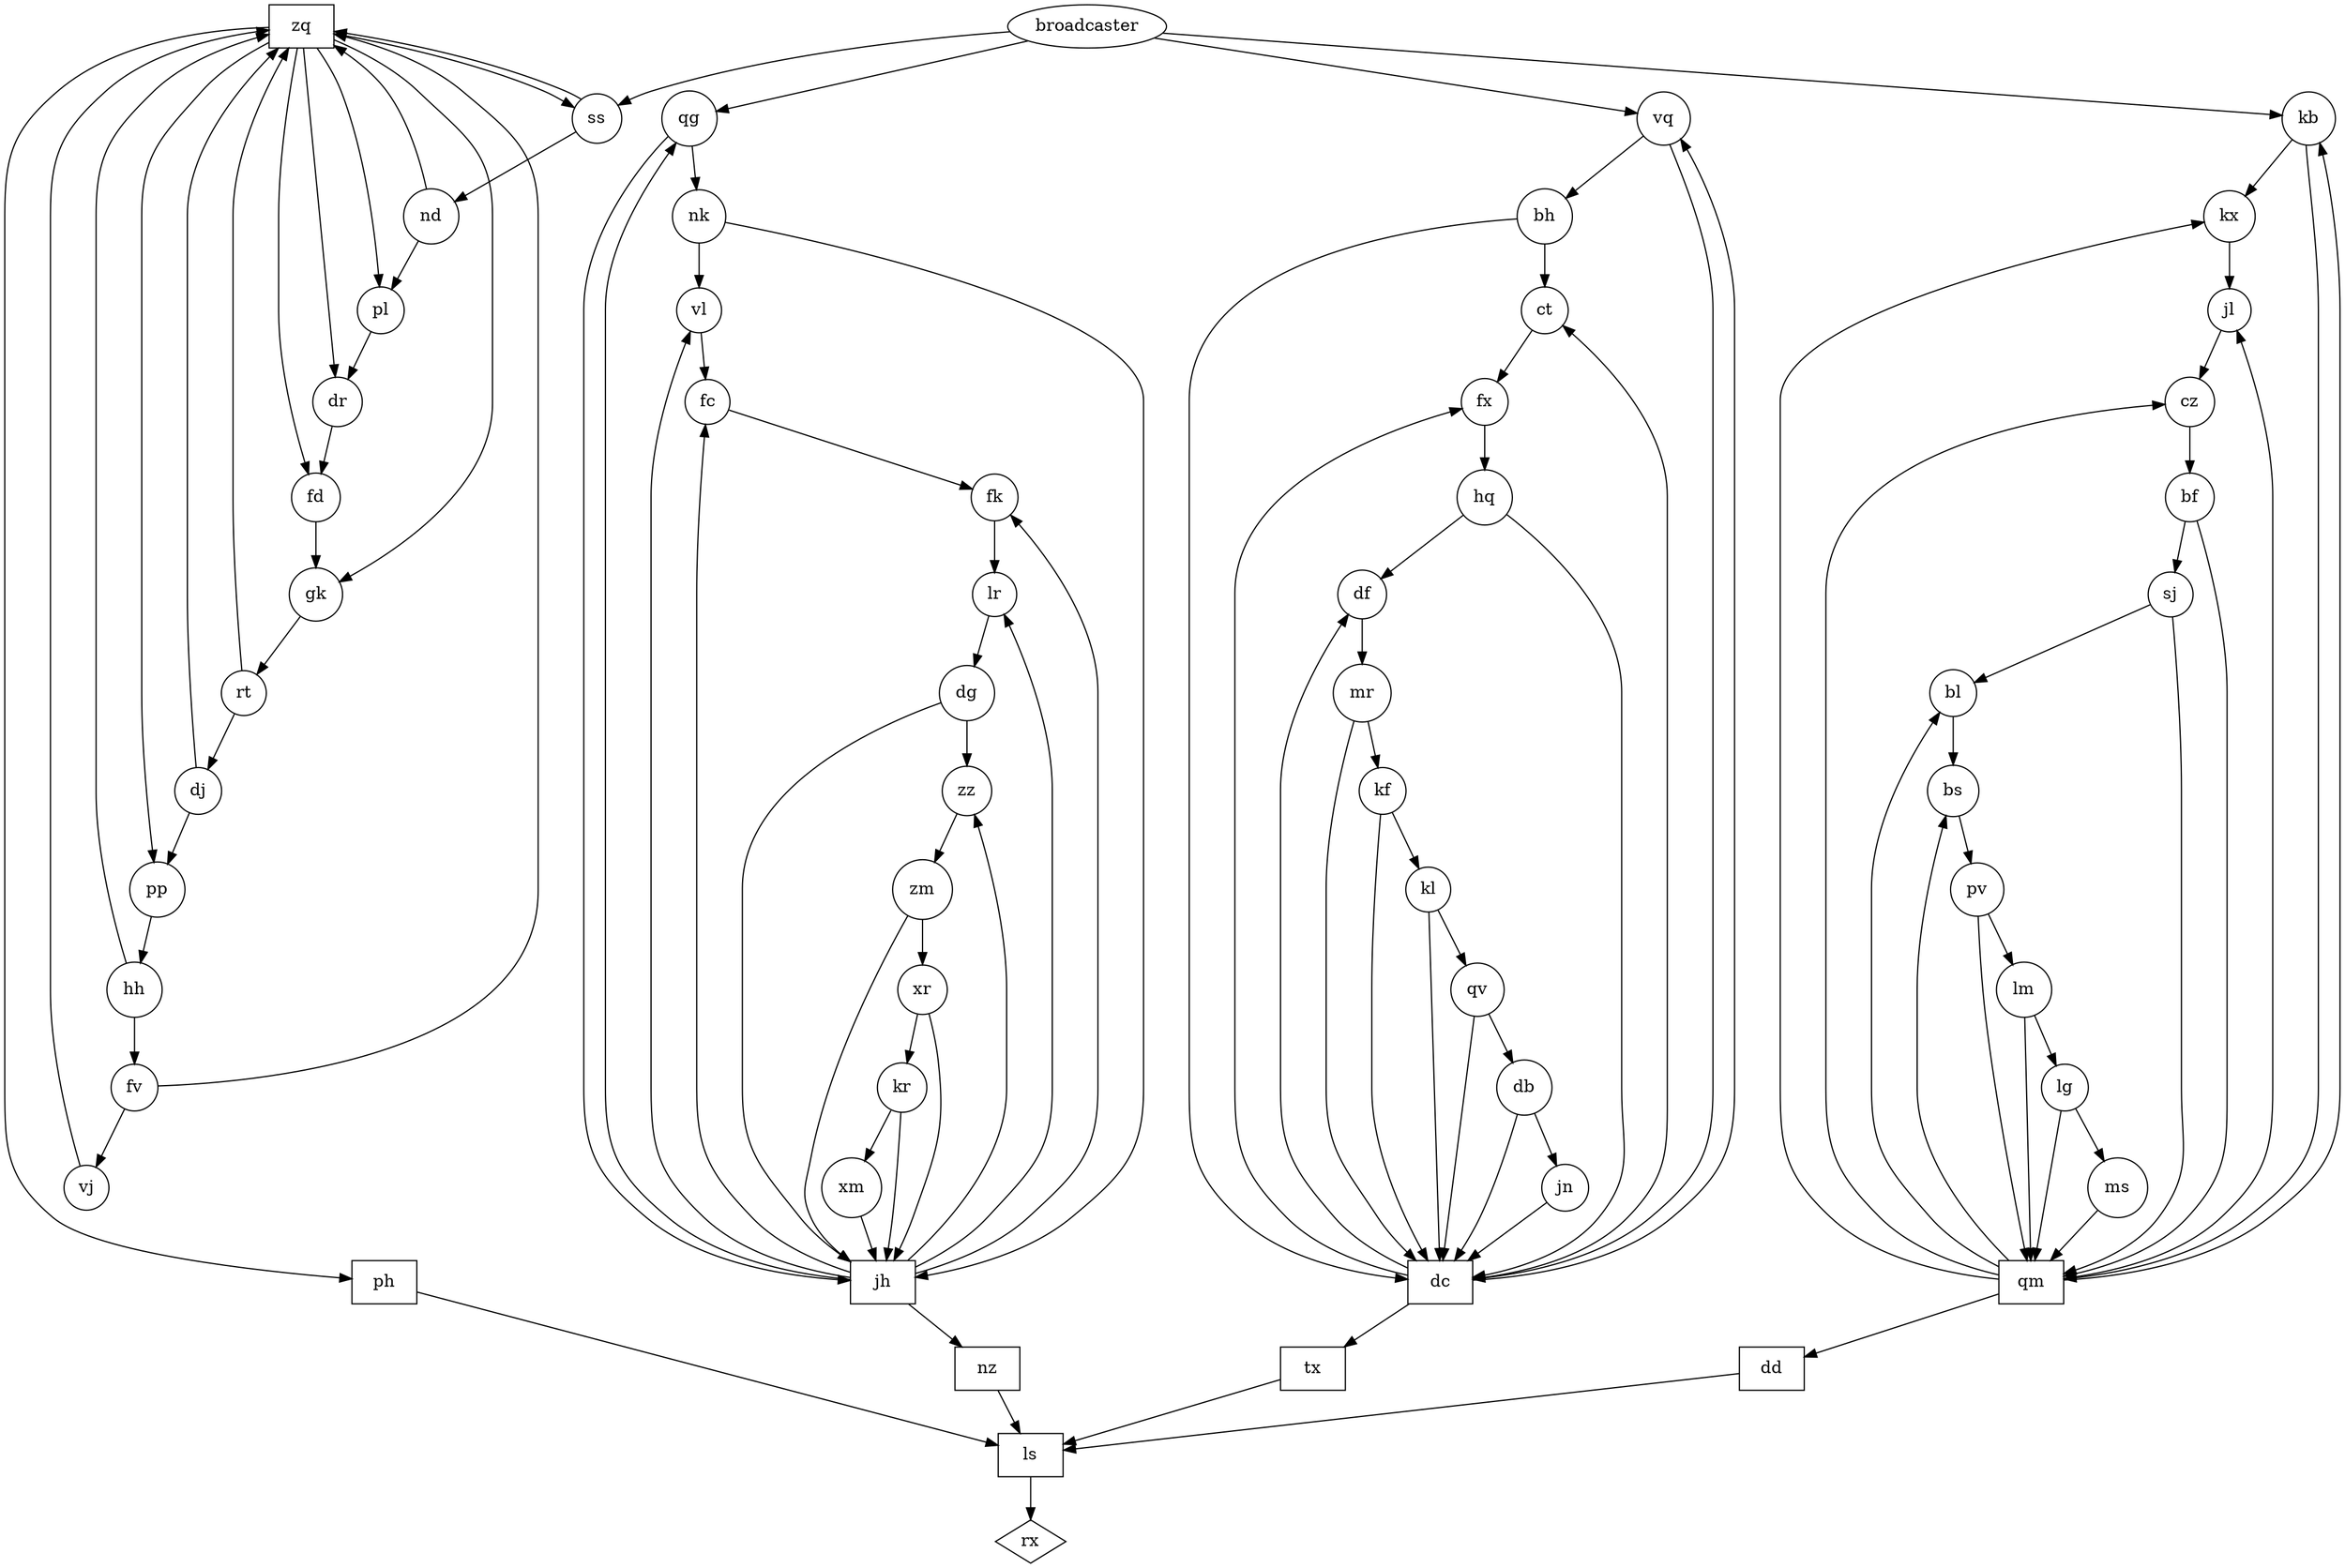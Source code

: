 digraph {
  qg [shape=circle]
  lm [shape=circle]
  fk [shape=circle]
  pp [shape=circle]
  bf [shape=circle]
  db [shape=circle]
  kl [shape=circle]
  xm [shape=circle]
  ss [shape=circle]
  vq [shape=circle]
  bl [shape=circle]
  fd [shape=circle]
  dj [shape=circle]
  fv [shape=circle]
  pv [shape=circle]
  dg [shape=circle]
  fc [shape=circle]
  qv [shape=circle]
  vl [shape=circle]
  dr [shape=circle]
  kx [shape=circle]
  sj [shape=circle]
  vj [shape=circle]
  nk [shape=circle]
  xr [shape=circle]
  cz [shape=circle]
  ms [shape=circle]
  ct [shape=circle]
  lg [shape=circle]
  lr [shape=circle]
  pl [shape=circle]
  rt [shape=circle]
  jn [shape=circle]
  zz [shape=circle]
  kf [shape=circle]
  jl [shape=circle]
  hh [shape=circle]
  df [shape=circle]
  fx [shape=circle]
  hq [shape=circle]
  kb [shape=circle]
  nd [shape=circle]
  gk [shape=circle]
  mr [shape=circle]
  bs [shape=circle]
  bh [shape=circle]
  kr [shape=circle]
  zm [shape=circle]
  zq [shape=box]
  dc [shape=box]
  qm [shape=box]
  jh [shape=box]
  ph [shape=box]
  dd [shape=box]
  nz [shape=box]
  tx [shape=box]
  ls [shape=box]




  zq  -> {fd gk pp ph ss dr pl}
  qg  -> {jh nk}
  lm  -> {lg qm}
  fk  -> {lr}
  pp  -> {hh}
  bf  -> {sj qm}
  qm  -> {kb jl bs kx bl cz dd}
  db  -> {dc jn}
  kl  -> {dc qv}
  xm  -> {jh}
  ss  -> {zq nd}
  vq  -> {bh dc}
  bl  -> {bs}
  fd  -> {gk}
  dc  -> {tx vq ct df fx}
  dj  -> {zq pp}
  fv  -> {vj zq}
  pv  -> {lm qm}
  dg  -> {zz jh}
  fc  -> {fk}
  qv  -> {dc db}
  ls  -> {rx [shape=diamond]}
  tx  -> {ls}
  vl  -> {fc}
  dr  -> {fd}
  dd  -> {ls}
  kx  -> {jl}
  sj  -> {qm bl}
  vj  -> {zq}
  nk  -> {jh vl}
  xr  -> {kr jh}
  nz  -> {ls}
  cz  -> {bf}
  ms  -> {qm}
  ct  -> {fx}
  lg  -> {qm ms}
  lr  -> {dg}
  pl  -> {dr}
  rt  -> {zq dj}
  jn  -> {dc}
  zz  -> {zm}
  kf  -> {kl dc}
  jl  -> {cz}
  hh  -> {fv zq}
  df  -> {mr}
  jh  -> {zz lr vl fc nz fk qg}
  fx  -> {hq}
  hq  -> {df dc}
  kb  -> {qm kx}
  ph  -> {ls}
  broadcaster -> {kb vq ss qg}
  nd  -> {pl zq}
  gk  -> {rt}
  mr  -> {dc kf}
  bs  -> {pv}
  bh  -> {dc ct}
  kr  -> {jh xm}
  zm  -> {xr jh}

}
